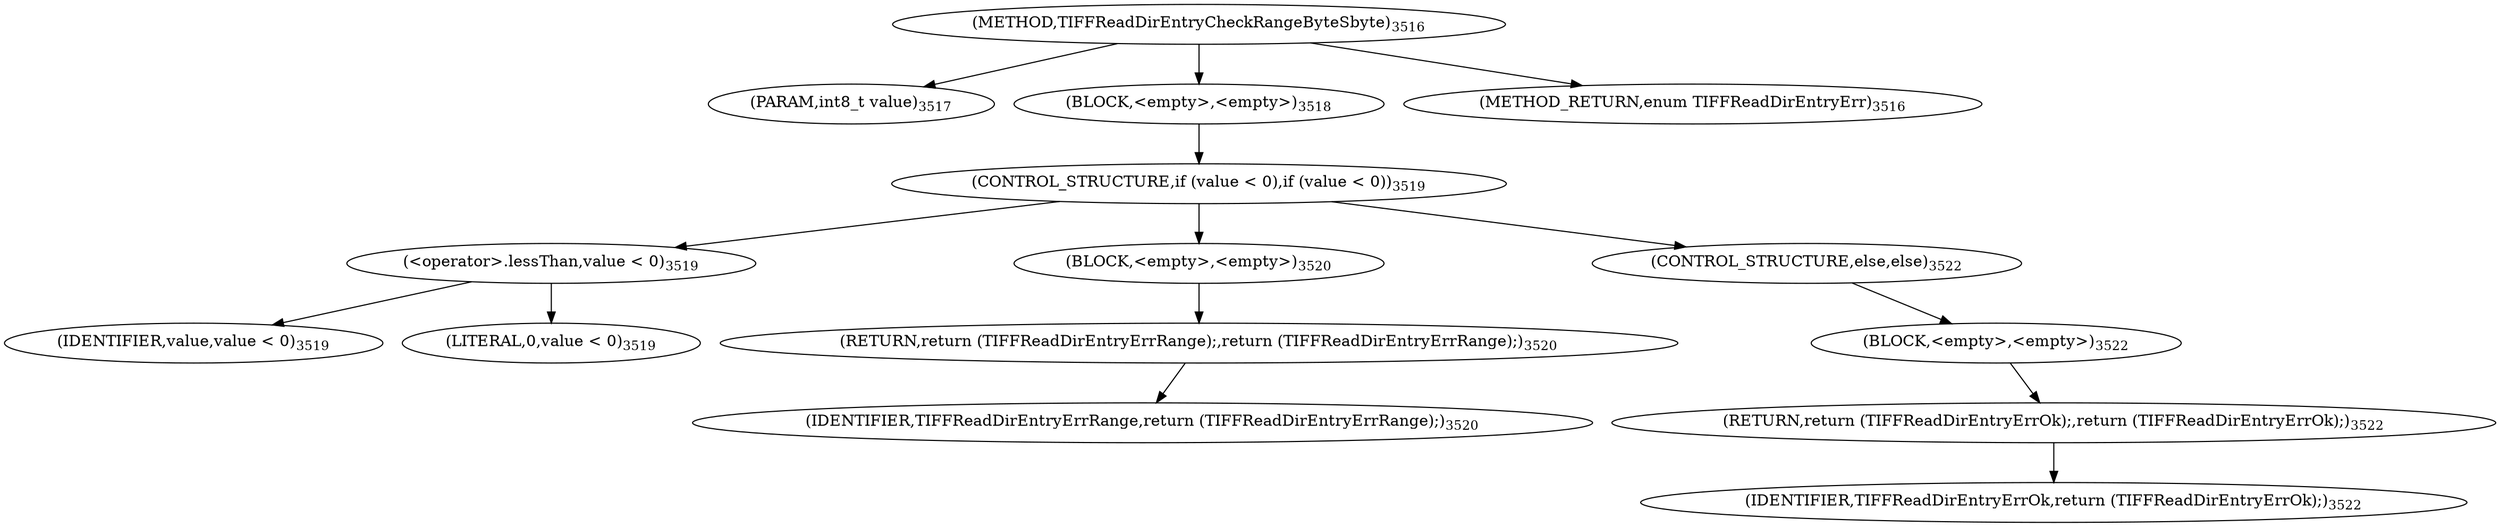 digraph "TIFFReadDirEntryCheckRangeByteSbyte" {  
"87322" [label = <(METHOD,TIFFReadDirEntryCheckRangeByteSbyte)<SUB>3516</SUB>> ]
"87323" [label = <(PARAM,int8_t value)<SUB>3517</SUB>> ]
"87324" [label = <(BLOCK,&lt;empty&gt;,&lt;empty&gt;)<SUB>3518</SUB>> ]
"87325" [label = <(CONTROL_STRUCTURE,if (value &lt; 0),if (value &lt; 0))<SUB>3519</SUB>> ]
"87326" [label = <(&lt;operator&gt;.lessThan,value &lt; 0)<SUB>3519</SUB>> ]
"87327" [label = <(IDENTIFIER,value,value &lt; 0)<SUB>3519</SUB>> ]
"87328" [label = <(LITERAL,0,value &lt; 0)<SUB>3519</SUB>> ]
"87329" [label = <(BLOCK,&lt;empty&gt;,&lt;empty&gt;)<SUB>3520</SUB>> ]
"87330" [label = <(RETURN,return (TIFFReadDirEntryErrRange);,return (TIFFReadDirEntryErrRange);)<SUB>3520</SUB>> ]
"87331" [label = <(IDENTIFIER,TIFFReadDirEntryErrRange,return (TIFFReadDirEntryErrRange);)<SUB>3520</SUB>> ]
"87332" [label = <(CONTROL_STRUCTURE,else,else)<SUB>3522</SUB>> ]
"87333" [label = <(BLOCK,&lt;empty&gt;,&lt;empty&gt;)<SUB>3522</SUB>> ]
"87334" [label = <(RETURN,return (TIFFReadDirEntryErrOk);,return (TIFFReadDirEntryErrOk);)<SUB>3522</SUB>> ]
"87335" [label = <(IDENTIFIER,TIFFReadDirEntryErrOk,return (TIFFReadDirEntryErrOk);)<SUB>3522</SUB>> ]
"87336" [label = <(METHOD_RETURN,enum TIFFReadDirEntryErr)<SUB>3516</SUB>> ]
  "87322" -> "87323" 
  "87322" -> "87324" 
  "87322" -> "87336" 
  "87324" -> "87325" 
  "87325" -> "87326" 
  "87325" -> "87329" 
  "87325" -> "87332" 
  "87326" -> "87327" 
  "87326" -> "87328" 
  "87329" -> "87330" 
  "87330" -> "87331" 
  "87332" -> "87333" 
  "87333" -> "87334" 
  "87334" -> "87335" 
}
